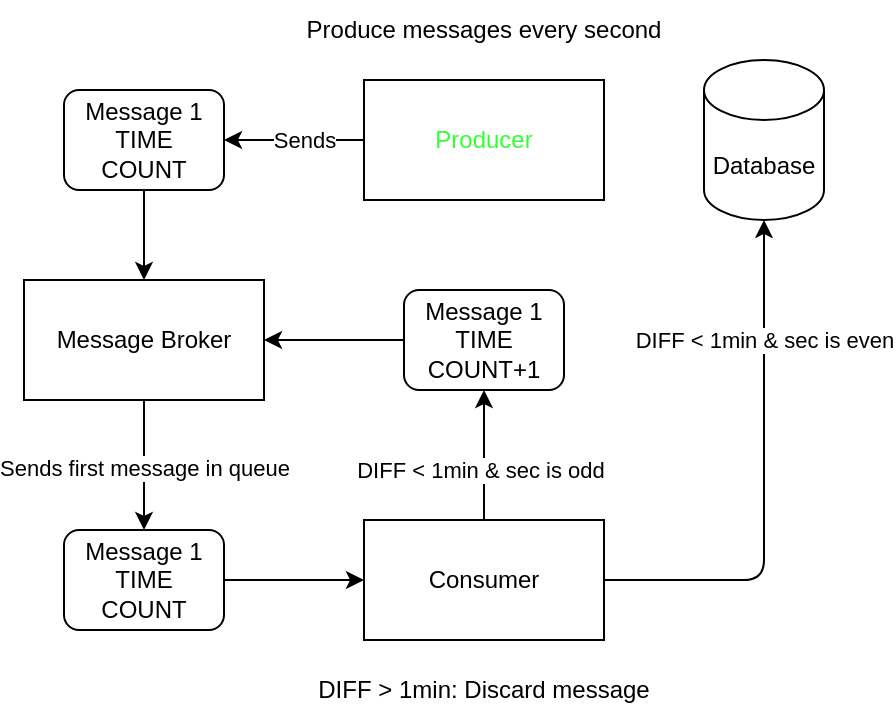 <mxfile>
    <diagram id="--lsIIgc44o9dEiGvagR" name="Page-1">
        <mxGraphModel dx="690" dy="533" grid="1" gridSize="10" guides="1" tooltips="1" connect="1" arrows="1" fold="1" page="1" pageScale="1" pageWidth="850" pageHeight="1100" background="none" math="0" shadow="0">
            <root>
                <mxCell id="0"/>
                <mxCell id="1" parent="0"/>
                <mxCell id="7" style="edgeStyle=none;html=1;entryX=1;entryY=0.5;entryDx=0;entryDy=0;" edge="1" parent="1" source="2" target="6">
                    <mxGeometry relative="1" as="geometry"/>
                </mxCell>
                <mxCell id="10" value="Sends" style="edgeLabel;html=1;align=center;verticalAlign=middle;resizable=0;points=[];" vertex="1" connectable="0" parent="7">
                    <mxGeometry x="-0.475" relative="1" as="geometry">
                        <mxPoint x="-12" as="offset"/>
                    </mxGeometry>
                </mxCell>
                <mxCell id="2" value="&lt;font color=&quot;#33ff33&quot;&gt;Producer&lt;/font&gt;" style="rounded=0;whiteSpace=wrap;html=1;" vertex="1" parent="1">
                    <mxGeometry x="530" y="180" width="120" height="60" as="geometry"/>
                </mxCell>
                <mxCell id="12" style="edgeStyle=none;html=1;entryX=0.5;entryY=0;entryDx=0;entryDy=0;" edge="1" parent="1" source="3" target="11">
                    <mxGeometry relative="1" as="geometry"/>
                </mxCell>
                <mxCell id="14" value="Sends first message in queue" style="edgeLabel;html=1;align=center;verticalAlign=middle;resizable=0;points=[];" vertex="1" connectable="0" parent="12">
                    <mxGeometry x="-0.265" relative="1" as="geometry">
                        <mxPoint y="10" as="offset"/>
                    </mxGeometry>
                </mxCell>
                <mxCell id="3" value="Message Broker" style="rounded=0;whiteSpace=wrap;html=1;" vertex="1" parent="1">
                    <mxGeometry x="360" y="280" width="120" height="60" as="geometry"/>
                </mxCell>
                <mxCell id="18" style="edgeStyle=none;html=1;exitX=0.5;exitY=0;exitDx=0;exitDy=0;entryX=0.5;entryY=1;entryDx=0;entryDy=0;" edge="1" parent="1" source="4" target="17">
                    <mxGeometry relative="1" as="geometry"/>
                </mxCell>
                <mxCell id="19" value="DIFF &amp;lt; 1min &amp;amp; sec is odd" style="edgeLabel;html=1;align=center;verticalAlign=middle;resizable=0;points=[];" vertex="1" connectable="0" parent="18">
                    <mxGeometry x="0.158" y="2" relative="1" as="geometry">
                        <mxPoint y="12" as="offset"/>
                    </mxGeometry>
                </mxCell>
                <mxCell id="21" style="edgeStyle=none;html=1;exitX=1;exitY=0.5;exitDx=0;exitDy=0;entryX=0.5;entryY=1;entryDx=0;entryDy=0;entryPerimeter=0;" edge="1" parent="1" source="4" target="5">
                    <mxGeometry relative="1" as="geometry">
                        <Array as="points">
                            <mxPoint x="730" y="430"/>
                            <mxPoint x="730" y="350"/>
                            <mxPoint x="730" y="280"/>
                        </Array>
                    </mxGeometry>
                </mxCell>
                <mxCell id="22" value="DIFF &amp;lt; 1min &amp;amp; sec is even" style="edgeLabel;html=1;align=center;verticalAlign=middle;resizable=0;points=[];" vertex="1" connectable="0" parent="21">
                    <mxGeometry x="-0.338" y="-1" relative="1" as="geometry">
                        <mxPoint x="-1" y="-114" as="offset"/>
                    </mxGeometry>
                </mxCell>
                <mxCell id="4" value="Consumer" style="rounded=0;whiteSpace=wrap;html=1;" vertex="1" parent="1">
                    <mxGeometry x="530" y="400" width="120" height="60" as="geometry"/>
                </mxCell>
                <mxCell id="5" value="Database" style="shape=cylinder3;whiteSpace=wrap;html=1;boundedLbl=1;backgroundOutline=1;size=15;" vertex="1" parent="1">
                    <mxGeometry x="700" y="170" width="60" height="80" as="geometry"/>
                </mxCell>
                <mxCell id="27" value="" style="edgeStyle=none;html=1;" edge="1" parent="1" source="6" target="3">
                    <mxGeometry relative="1" as="geometry"/>
                </mxCell>
                <mxCell id="6" value="Message 1&lt;br&gt;TIME&lt;br&gt;COUNT" style="rounded=1;whiteSpace=wrap;html=1;" vertex="1" parent="1">
                    <mxGeometry x="380" y="185" width="80" height="50" as="geometry"/>
                </mxCell>
                <mxCell id="13" value="" style="edgeStyle=none;html=1;" edge="1" parent="1" source="11" target="4">
                    <mxGeometry relative="1" as="geometry"/>
                </mxCell>
                <mxCell id="11" value="Message 1&lt;br&gt;TIME&lt;br&gt;COUNT" style="rounded=1;whiteSpace=wrap;html=1;" vertex="1" parent="1">
                    <mxGeometry x="380" y="405" width="80" height="50" as="geometry"/>
                </mxCell>
                <mxCell id="20" value="" style="edgeStyle=none;html=1;" edge="1" parent="1" source="17" target="3">
                    <mxGeometry relative="1" as="geometry"/>
                </mxCell>
                <mxCell id="17" value="Message 1&lt;br&gt;TIME&lt;br&gt;COUNT+1" style="rounded=1;whiteSpace=wrap;html=1;" vertex="1" parent="1">
                    <mxGeometry x="550" y="285" width="80" height="50" as="geometry"/>
                </mxCell>
                <mxCell id="30" value="DIFF &amp;gt; 1min: Discard message" style="text;html=1;strokeColor=none;fillColor=none;align=center;verticalAlign=middle;whiteSpace=wrap;rounded=0;" vertex="1" parent="1">
                    <mxGeometry x="500" y="470" width="180" height="30" as="geometry"/>
                </mxCell>
                <mxCell id="31" value="Produce messages every second" style="text;html=1;strokeColor=none;fillColor=none;align=center;verticalAlign=middle;whiteSpace=wrap;rounded=0;" vertex="1" parent="1">
                    <mxGeometry x="500" y="140" width="180" height="30" as="geometry"/>
                </mxCell>
            </root>
        </mxGraphModel>
    </diagram>
</mxfile>